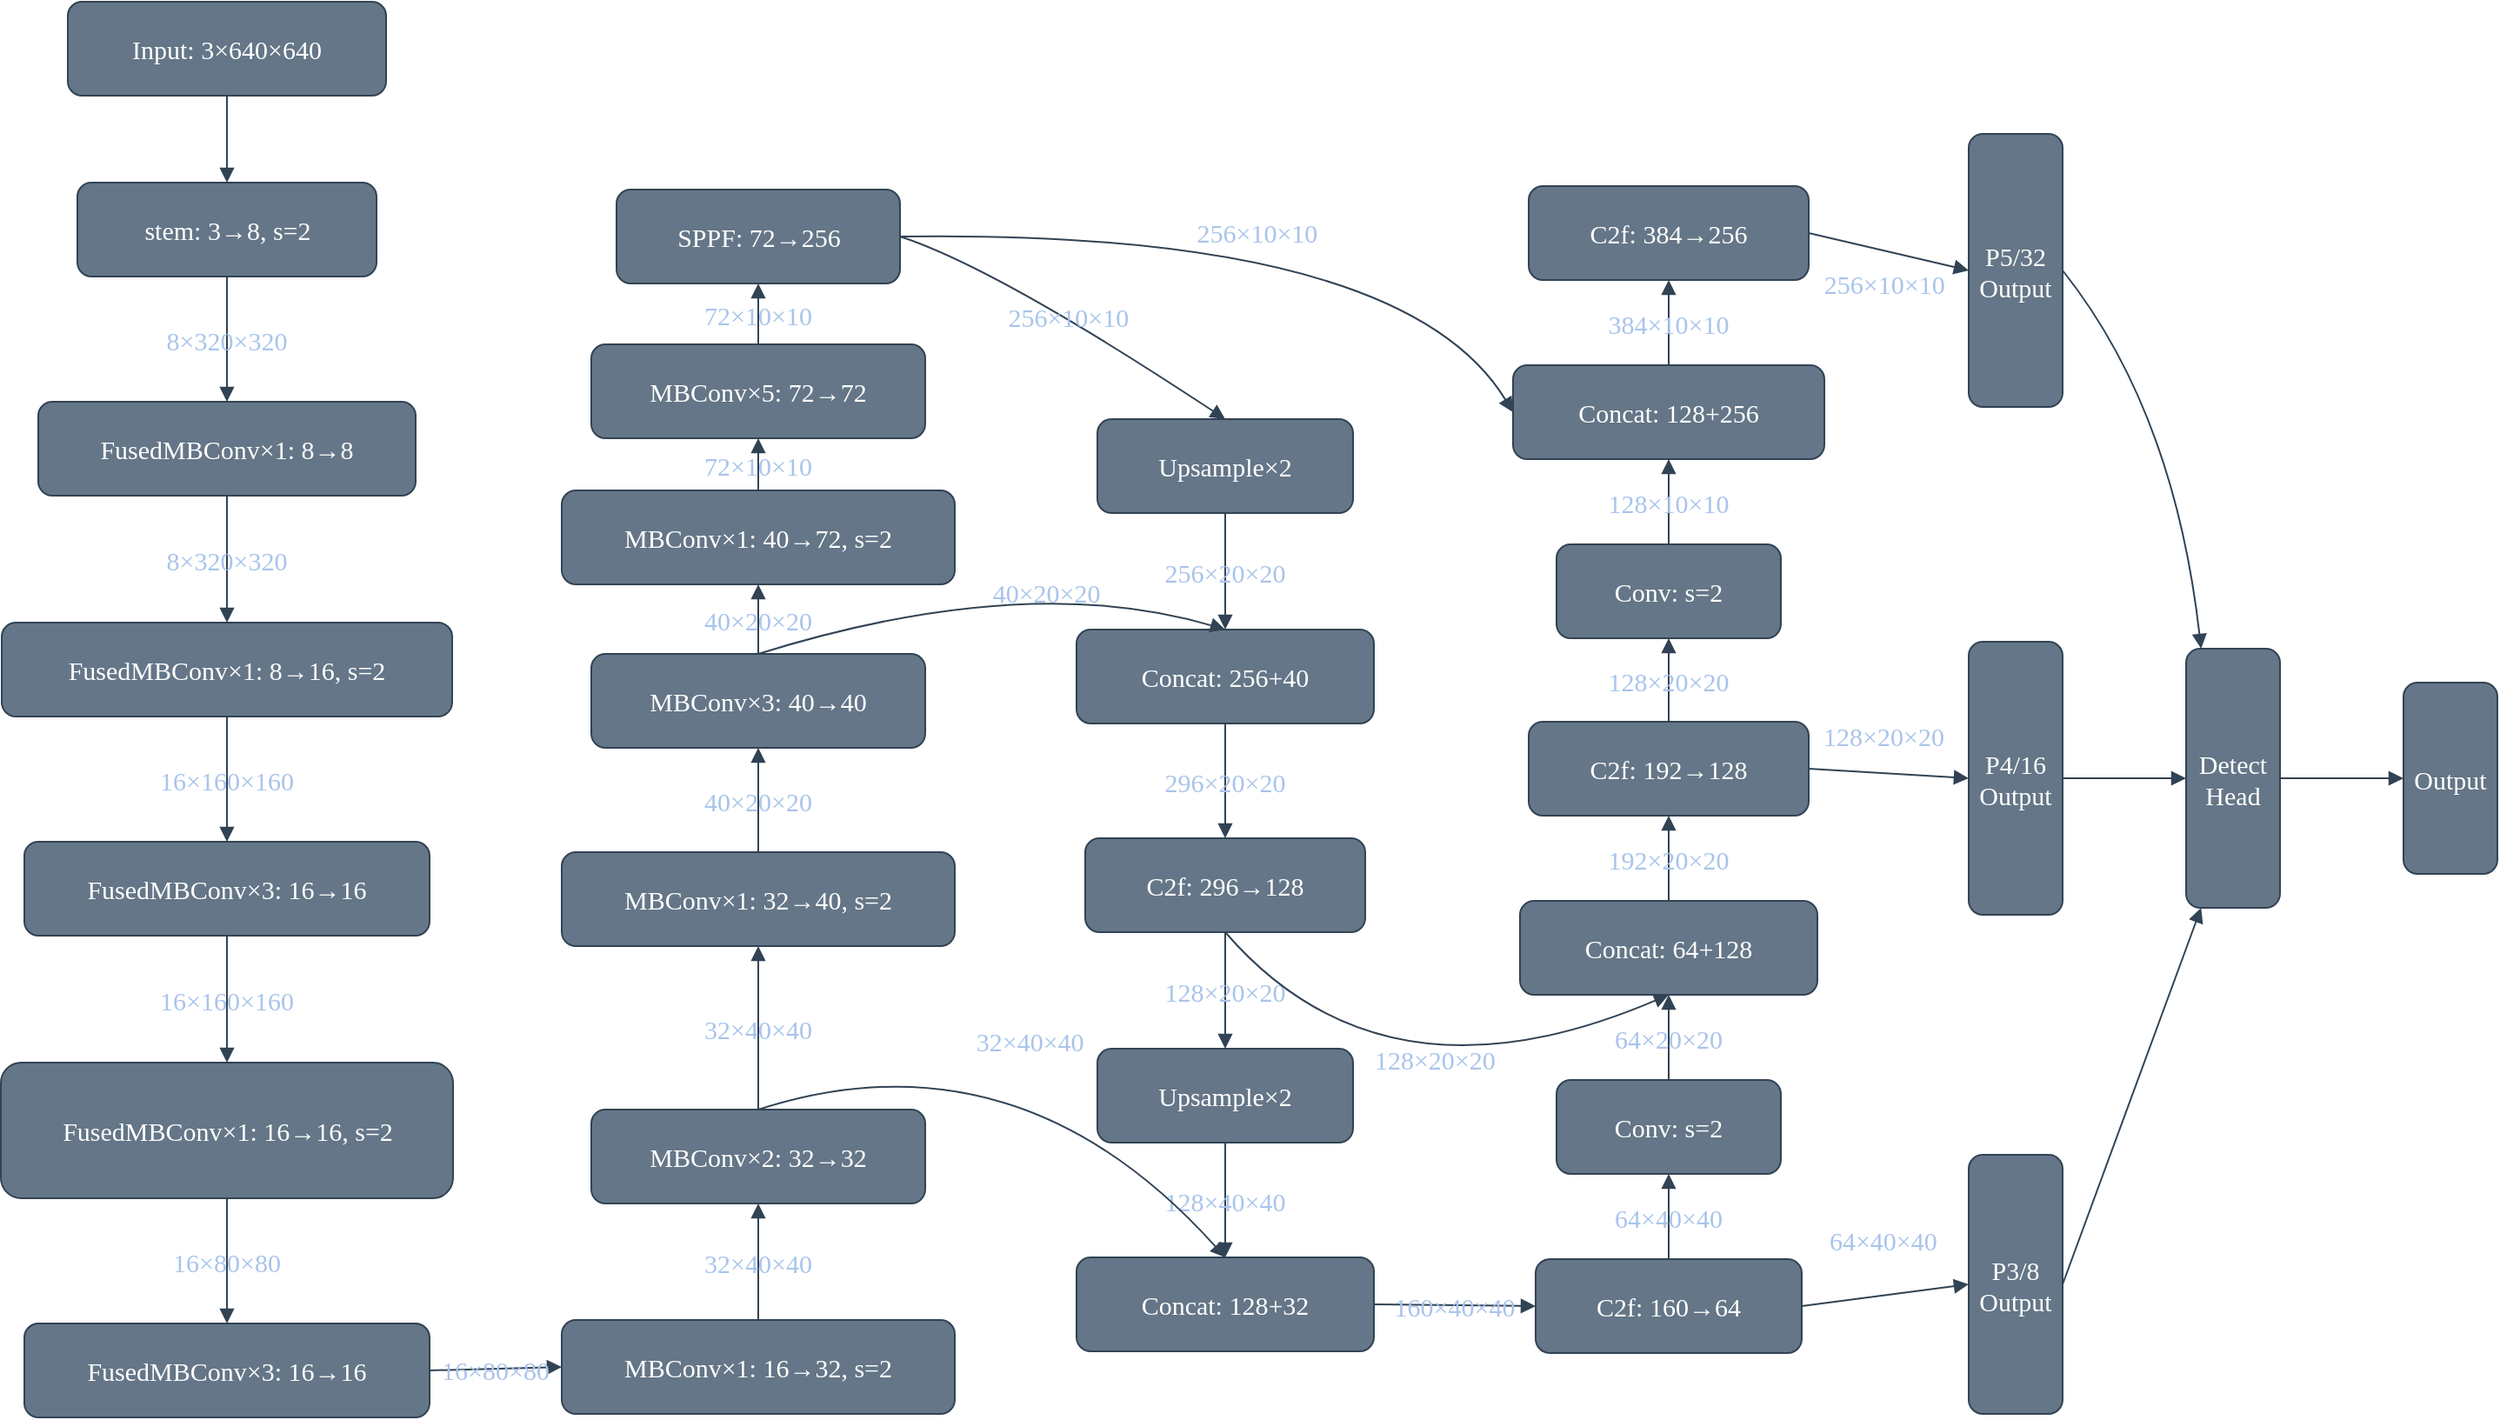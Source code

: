 <mxfile version="26.2.14">
  <diagram name="Page-1" id="52a04d89-c75d-2922-d76d-85b35f80e030">
    <mxGraphModel dx="1477" dy="-2760" grid="0" gridSize="10" guides="0" tooltips="1" connect="1" arrows="1" fold="1" page="0" pageScale="1" pageWidth="1400" pageHeight="850" background="#FFFFFF" math="0" shadow="0">
      <root>
        <mxCell id="0" />
        <mxCell id="1" parent="0" />
        <mxCell id="qtJaE3wO6wKpNDhMcO0K-77" value="" style="group" vertex="1" connectable="0" parent="1">
          <mxGeometry x="286.5" y="3994" width="1435.5" height="814" as="geometry" />
        </mxCell>
        <mxCell id="_GfdGtISQYKUp6_XVA1W-74" value="Input: 3×640×640" style="whiteSpace=wrap;strokeWidth=1;labelBackgroundColor=none;fillColor=#647687;strokeColor=#314354;rounded=1;shadow=0;fontSize=15;fontColor=#ffffff;fontFamily=Verdana;fixDash=0;snapToPoint=0;backgroundOutline=0;" parent="qtJaE3wO6wKpNDhMcO0K-77" vertex="1">
          <mxGeometry x="38.5" width="183" height="54" as="geometry" />
        </mxCell>
        <mxCell id="_GfdGtISQYKUp6_XVA1W-75" value="stem: 3→8, s=2" style="whiteSpace=wrap;strokeWidth=1;labelBackgroundColor=none;fillColor=#647687;strokeColor=#314354;rounded=1;shadow=0;fontSize=15;fontColor=#ffffff;fontFamily=Verdana;fixDash=0;snapToPoint=0;backgroundOutline=0;" parent="qtJaE3wO6wKpNDhMcO0K-77" vertex="1">
          <mxGeometry x="44" y="104" width="172" height="54" as="geometry" />
        </mxCell>
        <mxCell id="_GfdGtISQYKUp6_XVA1W-76" value="FusedMBConv×1: 8→8" style="whiteSpace=wrap;strokeWidth=1;labelBackgroundColor=none;fillColor=#647687;strokeColor=#314354;rounded=1;shadow=0;fontSize=15;fontColor=#ffffff;fontFamily=Verdana;fixDash=0;snapToPoint=0;backgroundOutline=0;" parent="qtJaE3wO6wKpNDhMcO0K-77" vertex="1">
          <mxGeometry x="21.5" y="230" width="217" height="54" as="geometry" />
        </mxCell>
        <mxCell id="_GfdGtISQYKUp6_XVA1W-77" value="FusedMBConv×1: 8→16, s=2" style="whiteSpace=wrap;strokeWidth=1;labelBackgroundColor=none;fillColor=#647687;strokeColor=#314354;rounded=1;shadow=0;fontSize=15;fontColor=#ffffff;fontFamily=Verdana;fixDash=0;snapToPoint=0;backgroundOutline=0;" parent="qtJaE3wO6wKpNDhMcO0K-77" vertex="1">
          <mxGeometry x="0.5" y="357" width="259" height="54" as="geometry" />
        </mxCell>
        <mxCell id="_GfdGtISQYKUp6_XVA1W-78" value="FusedMBConv×3: 16→16" style="whiteSpace=wrap;strokeWidth=1;labelBackgroundColor=none;fillColor=#647687;strokeColor=#314354;rounded=1;shadow=0;fontSize=15;fontColor=#ffffff;fontFamily=Verdana;fixDash=0;snapToPoint=0;backgroundOutline=0;" parent="qtJaE3wO6wKpNDhMcO0K-77" vertex="1">
          <mxGeometry x="13.5" y="483" width="233" height="54" as="geometry" />
        </mxCell>
        <mxCell id="_GfdGtISQYKUp6_XVA1W-79" value="FusedMBConv×1: 16→16, s=2" style="whiteSpace=wrap;strokeWidth=1;labelBackgroundColor=none;fillColor=#647687;strokeColor=#314354;rounded=1;shadow=0;fontSize=15;fontColor=#ffffff;fontFamily=Verdana;fixDash=0;snapToPoint=0;backgroundOutline=0;" parent="qtJaE3wO6wKpNDhMcO0K-77" vertex="1">
          <mxGeometry y="610" width="260" height="78" as="geometry" />
        </mxCell>
        <mxCell id="_GfdGtISQYKUp6_XVA1W-80" value="FusedMBConv×3: 16→16" style="whiteSpace=wrap;strokeWidth=1;labelBackgroundColor=none;fillColor=#647687;strokeColor=#314354;rounded=1;shadow=0;fontSize=15;fontColor=#ffffff;fontFamily=Verdana;fixDash=0;snapToPoint=0;backgroundOutline=0;" parent="qtJaE3wO6wKpNDhMcO0K-77" vertex="1">
          <mxGeometry x="13.5" y="760" width="233" height="54" as="geometry" />
        </mxCell>
        <mxCell id="_GfdGtISQYKUp6_XVA1W-81" value="MBConv×1: 16→32, s=2" style="whiteSpace=wrap;strokeWidth=1;labelBackgroundColor=none;fillColor=#647687;strokeColor=#314354;rounded=1;shadow=0;fontSize=15;fontColor=#ffffff;fontFamily=Verdana;fixDash=0;snapToPoint=0;backgroundOutline=0;" parent="qtJaE3wO6wKpNDhMcO0K-77" vertex="1">
          <mxGeometry x="322.5" y="758" width="226" height="54" as="geometry" />
        </mxCell>
        <mxCell id="_GfdGtISQYKUp6_XVA1W-82" value="MBConv×2: 32→32" style="whiteSpace=wrap;strokeWidth=1;labelBackgroundColor=none;fillColor=#647687;strokeColor=#314354;rounded=1;shadow=0;fontSize=15;fontColor=#ffffff;fontFamily=Verdana;fixDash=0;snapToPoint=0;backgroundOutline=0;" parent="qtJaE3wO6wKpNDhMcO0K-77" vertex="1">
          <mxGeometry x="339.5" y="637" width="192" height="54" as="geometry" />
        </mxCell>
        <mxCell id="_GfdGtISQYKUp6_XVA1W-83" value="MBConv×1: 32→40, s=2" style="whiteSpace=wrap;strokeWidth=1;labelBackgroundColor=none;fillColor=#647687;strokeColor=#314354;rounded=1;shadow=0;fontSize=15;fontColor=#ffffff;fontFamily=Verdana;fixDash=0;snapToPoint=0;backgroundOutline=0;" parent="qtJaE3wO6wKpNDhMcO0K-77" vertex="1">
          <mxGeometry x="322.5" y="489" width="226" height="54" as="geometry" />
        </mxCell>
        <mxCell id="_GfdGtISQYKUp6_XVA1W-84" value="MBConv×3: 40→40" style="whiteSpace=wrap;strokeWidth=1;labelBackgroundColor=none;fillColor=#647687;strokeColor=#314354;rounded=1;shadow=0;fontSize=15;fontColor=#ffffff;fontFamily=Verdana;fixDash=0;snapToPoint=0;backgroundOutline=0;" parent="qtJaE3wO6wKpNDhMcO0K-77" vertex="1">
          <mxGeometry x="339.5" y="375" width="192" height="54" as="geometry" />
        </mxCell>
        <mxCell id="_GfdGtISQYKUp6_XVA1W-85" value="MBConv×1: 40→72, s=2" style="whiteSpace=wrap;strokeWidth=1;labelBackgroundColor=none;fillColor=#647687;strokeColor=#314354;rounded=1;shadow=0;fontSize=15;fontColor=#ffffff;fontFamily=Verdana;fixDash=0;snapToPoint=0;backgroundOutline=0;" parent="qtJaE3wO6wKpNDhMcO0K-77" vertex="1">
          <mxGeometry x="322.5" y="281" width="226" height="54" as="geometry" />
        </mxCell>
        <mxCell id="_GfdGtISQYKUp6_XVA1W-86" value="MBConv×5: 72→72" style="whiteSpace=wrap;strokeWidth=1;labelBackgroundColor=none;fillColor=#647687;strokeColor=#314354;rounded=1;shadow=0;fontSize=15;fontColor=#ffffff;fontFamily=Verdana;fixDash=0;snapToPoint=0;backgroundOutline=0;" parent="qtJaE3wO6wKpNDhMcO0K-77" vertex="1">
          <mxGeometry x="339.5" y="197" width="192" height="54" as="geometry" />
        </mxCell>
        <mxCell id="_GfdGtISQYKUp6_XVA1W-87" value="SPPF: 72→256" style="whiteSpace=wrap;strokeWidth=1;labelBackgroundColor=none;fillColor=#647687;strokeColor=#314354;rounded=1;shadow=0;fontSize=15;fontColor=#ffffff;fontFamily=Verdana;fixDash=0;snapToPoint=0;backgroundOutline=0;" parent="qtJaE3wO6wKpNDhMcO0K-77" vertex="1">
          <mxGeometry x="354" y="108" width="163" height="54" as="geometry" />
        </mxCell>
        <mxCell id="_GfdGtISQYKUp6_XVA1W-88" value="Upsample×2" style="whiteSpace=wrap;strokeWidth=1;labelBackgroundColor=none;fillColor=#647687;strokeColor=#314354;rounded=1;shadow=0;fontSize=15;fontColor=#ffffff;fontFamily=Verdana;fixDash=0;snapToPoint=0;backgroundOutline=0;" parent="qtJaE3wO6wKpNDhMcO0K-77" vertex="1">
          <mxGeometry x="630.5" y="240" width="147" height="54" as="geometry" />
        </mxCell>
        <mxCell id="_GfdGtISQYKUp6_XVA1W-89" value="Concat: 256+40" style="whiteSpace=wrap;strokeWidth=1;labelBackgroundColor=none;fillColor=#647687;strokeColor=#314354;rounded=1;shadow=0;fontSize=15;fontColor=#ffffff;fontFamily=Verdana;fixDash=0;snapToPoint=0;backgroundOutline=0;" parent="qtJaE3wO6wKpNDhMcO0K-77" vertex="1">
          <mxGeometry x="618.5" y="361" width="171" height="54" as="geometry" />
        </mxCell>
        <mxCell id="_GfdGtISQYKUp6_XVA1W-90" value="C2f: 296→128" style="whiteSpace=wrap;strokeWidth=1;labelBackgroundColor=none;fillColor=#647687;strokeColor=#314354;rounded=1;shadow=0;fontSize=15;fontColor=#ffffff;fontFamily=Verdana;fixDash=0;snapToPoint=0;backgroundOutline=0;" parent="qtJaE3wO6wKpNDhMcO0K-77" vertex="1">
          <mxGeometry x="623.5" y="481" width="161" height="54" as="geometry" />
        </mxCell>
        <mxCell id="_GfdGtISQYKUp6_XVA1W-91" value="Upsample×2" style="whiteSpace=wrap;strokeWidth=1;labelBackgroundColor=none;fillColor=#647687;strokeColor=#314354;rounded=1;shadow=0;fontSize=15;fontColor=#ffffff;fontFamily=Verdana;fixDash=0;snapToPoint=0;backgroundOutline=0;" parent="qtJaE3wO6wKpNDhMcO0K-77" vertex="1">
          <mxGeometry x="630.5" y="602" width="147" height="54" as="geometry" />
        </mxCell>
        <mxCell id="_GfdGtISQYKUp6_XVA1W-92" value="Concat: 128+32" style="whiteSpace=wrap;strokeWidth=1;labelBackgroundColor=none;fillColor=#647687;strokeColor=#314354;rounded=1;shadow=0;fontSize=15;fontColor=#ffffff;fontFamily=Verdana;fixDash=0;snapToPoint=0;backgroundOutline=0;" parent="qtJaE3wO6wKpNDhMcO0K-77" vertex="1">
          <mxGeometry x="618.5" y="722" width="171" height="54" as="geometry" />
        </mxCell>
        <mxCell id="_GfdGtISQYKUp6_XVA1W-93" value="C2f: 160→64" style="whiteSpace=wrap;strokeWidth=1;labelBackgroundColor=none;fillColor=#647687;strokeColor=#314354;rounded=1;shadow=0;fontSize=15;fontColor=#ffffff;fontFamily=Verdana;fixDash=0;snapToPoint=0;backgroundOutline=0;" parent="qtJaE3wO6wKpNDhMcO0K-77" vertex="1">
          <mxGeometry x="882.5" y="723" width="153" height="54" as="geometry" />
        </mxCell>
        <mxCell id="_GfdGtISQYKUp6_XVA1W-94" value="P3/8 Output" style="whiteSpace=wrap;strokeWidth=1;labelBackgroundColor=none;fillColor=#647687;strokeColor=#314354;rounded=1;direction=north;shadow=0;fontSize=15;fontColor=#ffffff;fontFamily=Verdana;fixDash=0;snapToPoint=0;backgroundOutline=0;" parent="qtJaE3wO6wKpNDhMcO0K-77" vertex="1">
          <mxGeometry x="1131.5" y="663" width="54" height="149" as="geometry" />
        </mxCell>
        <mxCell id="_GfdGtISQYKUp6_XVA1W-95" value="Conv: s=2" style="whiteSpace=wrap;strokeWidth=1;labelBackgroundColor=none;fillColor=#647687;strokeColor=#314354;rounded=1;shadow=0;fontSize=15;fontColor=#ffffff;fontFamily=Verdana;fixDash=0;snapToPoint=0;backgroundOutline=0;" parent="qtJaE3wO6wKpNDhMcO0K-77" vertex="1">
          <mxGeometry x="894.5" y="620" width="129" height="54" as="geometry" />
        </mxCell>
        <mxCell id="_GfdGtISQYKUp6_XVA1W-96" value="Concat: 64+128" style="whiteSpace=wrap;strokeWidth=1;labelBackgroundColor=none;fillColor=#647687;strokeColor=#314354;rounded=1;shadow=0;fontSize=15;fontColor=#ffffff;fontFamily=Verdana;fixDash=0;snapToPoint=0;backgroundOutline=0;" parent="qtJaE3wO6wKpNDhMcO0K-77" vertex="1">
          <mxGeometry x="873.5" y="517" width="171" height="54" as="geometry" />
        </mxCell>
        <mxCell id="_GfdGtISQYKUp6_XVA1W-97" value="C2f: 192→128" style="whiteSpace=wrap;strokeWidth=1;labelBackgroundColor=none;fillColor=#647687;strokeColor=#314354;rounded=1;shadow=0;fontSize=15;fontColor=#ffffff;fontFamily=Verdana;fixDash=0;snapToPoint=0;backgroundOutline=0;" parent="qtJaE3wO6wKpNDhMcO0K-77" vertex="1">
          <mxGeometry x="878.5" y="414" width="161" height="54" as="geometry" />
        </mxCell>
        <mxCell id="_GfdGtISQYKUp6_XVA1W-98" value="P4/16 Output" style="whiteSpace=wrap;strokeWidth=1;labelBackgroundColor=none;fillColor=#647687;strokeColor=#314354;rounded=1;direction=north;shadow=0;fontSize=15;fontColor=#ffffff;fontFamily=Verdana;fixDash=0;snapToPoint=0;backgroundOutline=0;" parent="qtJaE3wO6wKpNDhMcO0K-77" vertex="1">
          <mxGeometry x="1131.5" y="368" width="54" height="157" as="geometry" />
        </mxCell>
        <mxCell id="_GfdGtISQYKUp6_XVA1W-99" value="Conv: s=2" style="whiteSpace=wrap;strokeWidth=1;labelBackgroundColor=none;fillColor=#647687;strokeColor=#314354;rounded=1;shadow=0;fontSize=15;fontColor=#ffffff;fontFamily=Verdana;fixDash=0;snapToPoint=0;backgroundOutline=0;" parent="qtJaE3wO6wKpNDhMcO0K-77" vertex="1">
          <mxGeometry x="894.5" y="312" width="129" height="54" as="geometry" />
        </mxCell>
        <mxCell id="_GfdGtISQYKUp6_XVA1W-100" value="Concat: 128+256" style="whiteSpace=wrap;strokeWidth=1;labelBackgroundColor=none;fillColor=#647687;strokeColor=#314354;rounded=1;shadow=0;fontSize=15;fontColor=#ffffff;fontFamily=Verdana;fixDash=0;snapToPoint=0;backgroundOutline=0;" parent="qtJaE3wO6wKpNDhMcO0K-77" vertex="1">
          <mxGeometry x="869.5" y="209" width="179" height="54" as="geometry" />
        </mxCell>
        <mxCell id="_GfdGtISQYKUp6_XVA1W-101" value="C2f: 384→256" style="whiteSpace=wrap;strokeWidth=1;labelBackgroundColor=none;fillColor=#647687;strokeColor=#314354;rounded=1;shadow=0;fontSize=15;fontColor=#ffffff;fontFamily=Verdana;fixDash=0;snapToPoint=0;backgroundOutline=0;" parent="qtJaE3wO6wKpNDhMcO0K-77" vertex="1">
          <mxGeometry x="878.5" y="106" width="161" height="54" as="geometry" />
        </mxCell>
        <mxCell id="_GfdGtISQYKUp6_XVA1W-102" value="P5/32 Output" style="whiteSpace=wrap;strokeWidth=1;labelBackgroundColor=none;fillColor=#647687;strokeColor=#314354;rounded=1;direction=south;shadow=0;fontSize=15;fontColor=#ffffff;fontFamily=Verdana;fixDash=0;snapToPoint=0;backgroundOutline=0;" parent="qtJaE3wO6wKpNDhMcO0K-77" vertex="1">
          <mxGeometry x="1131.5" y="76" width="54" height="157" as="geometry" />
        </mxCell>
        <mxCell id="_GfdGtISQYKUp6_XVA1W-103" value="Detect Head" style="whiteSpace=wrap;strokeWidth=1;labelBackgroundColor=none;fillColor=#647687;strokeColor=#314354;rounded=1;direction=north;shadow=0;fontSize=15;fontColor=#ffffff;fontFamily=Verdana;fixDash=0;snapToPoint=0;backgroundOutline=0;" parent="qtJaE3wO6wKpNDhMcO0K-77" vertex="1">
          <mxGeometry x="1256.5" y="372" width="54" height="149" as="geometry" />
        </mxCell>
        <mxCell id="_GfdGtISQYKUp6_XVA1W-104" value="Output" style="whiteSpace=wrap;strokeWidth=1;labelBackgroundColor=none;fillColor=#647687;strokeColor=#314354;rounded=1;direction=north;shadow=0;fontSize=15;fontColor=#ffffff;fontFamily=Verdana;fixDash=0;snapToPoint=0;backgroundOutline=0;" parent="qtJaE3wO6wKpNDhMcO0K-77" vertex="1">
          <mxGeometry x="1381.5" y="391.5" width="54" height="110" as="geometry" />
        </mxCell>
        <mxCell id="_GfdGtISQYKUp6_XVA1W-105" value="" style="curved=1;startArrow=none;endArrow=block;exitX=0.5;exitY=1;entryX=0.5;entryY=0;rounded=0;labelBackgroundColor=none;strokeColor=#314354;fontColor=light-dark(#A9C4EB,#121212);fillColor=#647687;strokeWidth=1;shadow=0;fontSize=15;fontFamily=Verdana;fixDash=0;snapToPoint=0;backgroundOutline=0;" parent="qtJaE3wO6wKpNDhMcO0K-77" source="_GfdGtISQYKUp6_XVA1W-74" target="_GfdGtISQYKUp6_XVA1W-75" edge="1">
          <mxGeometry relative="1" as="geometry">
            <Array as="points" />
          </mxGeometry>
        </mxCell>
        <mxCell id="_GfdGtISQYKUp6_XVA1W-106" value="8×320×320" style="curved=1;startArrow=none;endArrow=block;exitX=0.5;exitY=1;entryX=0.5;entryY=0.01;rounded=1;labelBackgroundColor=none;strokeColor=#314354;fontColor=light-dark(#A9C4EB,#121212);fillColor=#647687;strokeWidth=1;shadow=0;fontSize=15;fontFamily=Verdana;fixDash=0;snapToPoint=0;backgroundOutline=0;" parent="qtJaE3wO6wKpNDhMcO0K-77" source="_GfdGtISQYKUp6_XVA1W-75" target="_GfdGtISQYKUp6_XVA1W-76" edge="1">
          <mxGeometry relative="1" as="geometry">
            <Array as="points" />
          </mxGeometry>
        </mxCell>
        <mxCell id="_GfdGtISQYKUp6_XVA1W-107" value="8×320×320" style="curved=1;startArrow=none;endArrow=block;exitX=0.5;exitY=1.01;entryX=0.5;entryY=0;rounded=1;labelBackgroundColor=none;strokeColor=#314354;fontColor=light-dark(#A9C4EB,#121212);fillColor=#647687;strokeWidth=1;shadow=0;fontSize=15;fontFamily=Verdana;fixDash=0;snapToPoint=0;backgroundOutline=0;" parent="qtJaE3wO6wKpNDhMcO0K-77" source="_GfdGtISQYKUp6_XVA1W-76" target="_GfdGtISQYKUp6_XVA1W-77" edge="1">
          <mxGeometry relative="1" as="geometry">
            <Array as="points" />
          </mxGeometry>
        </mxCell>
        <mxCell id="_GfdGtISQYKUp6_XVA1W-108" value="16×160×160" style="curved=1;startArrow=none;endArrow=block;exitX=0.5;exitY=1;entryX=0.5;entryY=0;rounded=1;labelBackgroundColor=none;strokeColor=#314354;fontColor=light-dark(#A9C4EB,#121212);fillColor=#647687;strokeWidth=1;shadow=0;fontSize=15;fontFamily=Verdana;fixDash=0;snapToPoint=0;backgroundOutline=0;" parent="qtJaE3wO6wKpNDhMcO0K-77" source="_GfdGtISQYKUp6_XVA1W-77" target="_GfdGtISQYKUp6_XVA1W-78" edge="1">
          <mxGeometry relative="1" as="geometry">
            <Array as="points" />
          </mxGeometry>
        </mxCell>
        <mxCell id="_GfdGtISQYKUp6_XVA1W-109" value="16×160×160" style="curved=1;startArrow=none;endArrow=block;exitX=0.5;exitY=1;entryX=0.5;entryY=-0.01;rounded=1;labelBackgroundColor=none;strokeColor=#314354;fontColor=light-dark(#A9C4EB,#121212);fillColor=#647687;strokeWidth=1;shadow=0;fontSize=15;fontFamily=Verdana;fixDash=0;snapToPoint=0;backgroundOutline=0;" parent="qtJaE3wO6wKpNDhMcO0K-77" source="_GfdGtISQYKUp6_XVA1W-78" target="_GfdGtISQYKUp6_XVA1W-79" edge="1">
          <mxGeometry relative="1" as="geometry">
            <Array as="points" />
          </mxGeometry>
        </mxCell>
        <mxCell id="_GfdGtISQYKUp6_XVA1W-110" value="16×80×80" style="curved=1;startArrow=none;endArrow=block;exitX=0.5;exitY=0.99;entryX=0.5;entryY=0;rounded=1;labelBackgroundColor=none;strokeColor=#314354;fontColor=light-dark(#A9C4EB,#121212);fillColor=#647687;strokeWidth=1;shadow=0;fontSize=15;fontFamily=Verdana;fixDash=0;snapToPoint=0;backgroundOutline=0;" parent="qtJaE3wO6wKpNDhMcO0K-77" source="_GfdGtISQYKUp6_XVA1W-79" target="_GfdGtISQYKUp6_XVA1W-80" edge="1">
          <mxGeometry relative="1" as="geometry">
            <Array as="points" />
          </mxGeometry>
        </mxCell>
        <mxCell id="_GfdGtISQYKUp6_XVA1W-111" value="16×80×80" style="curved=1;startArrow=none;endArrow=block;exitX=1;exitY=0.5;entryX=0;entryY=0.5;rounded=1;labelBackgroundColor=none;strokeColor=#314354;fontColor=light-dark(#A9C4EB,#121212);exitDx=0;exitDy=0;entryDx=0;entryDy=0;fillColor=#647687;strokeWidth=1;shadow=0;fontSize=15;fontFamily=Verdana;fixDash=0;snapToPoint=0;backgroundOutline=0;" parent="qtJaE3wO6wKpNDhMcO0K-77" source="_GfdGtISQYKUp6_XVA1W-80" target="_GfdGtISQYKUp6_XVA1W-81" edge="1">
          <mxGeometry relative="1" as="geometry">
            <Array as="points" />
          </mxGeometry>
        </mxCell>
        <mxCell id="_GfdGtISQYKUp6_XVA1W-112" value="32×40×40" style="curved=1;startArrow=none;endArrow=block;exitX=0.5;exitY=0;rounded=1;labelBackgroundColor=none;strokeColor=#314354;fontColor=light-dark(#A9C4EB,#121212);exitDx=0;exitDy=0;entryX=0.5;entryY=1;entryDx=0;entryDy=0;fillColor=#647687;strokeWidth=1;shadow=0;fontSize=15;fontFamily=Verdana;fixDash=0;snapToPoint=0;backgroundOutline=0;" parent="qtJaE3wO6wKpNDhMcO0K-77" source="_GfdGtISQYKUp6_XVA1W-81" target="_GfdGtISQYKUp6_XVA1W-82" edge="1">
          <mxGeometry relative="1" as="geometry">
            <Array as="points" />
            <mxPoint x="430.5" y="677" as="targetPoint" />
          </mxGeometry>
        </mxCell>
        <mxCell id="_GfdGtISQYKUp6_XVA1W-113" value="32×40×40" style="curved=1;startArrow=none;endArrow=block;exitX=0.5;exitY=0;entryX=0.5;entryY=1;rounded=1;labelBackgroundColor=none;strokeColor=#314354;fontColor=light-dark(#A9C4EB,#121212);exitDx=0;exitDy=0;entryDx=0;entryDy=0;fillColor=#647687;strokeWidth=1;shadow=0;fontSize=15;fontFamily=Verdana;fixDash=0;snapToPoint=0;backgroundOutline=0;" parent="qtJaE3wO6wKpNDhMcO0K-77" source="_GfdGtISQYKUp6_XVA1W-82" target="_GfdGtISQYKUp6_XVA1W-83" edge="1">
          <mxGeometry relative="1" as="geometry">
            <Array as="points" />
          </mxGeometry>
        </mxCell>
        <mxCell id="_GfdGtISQYKUp6_XVA1W-114" value="40×20×20" style="curved=1;startArrow=none;endArrow=block;exitX=0.5;exitY=0;entryX=0.5;entryY=1;rounded=1;labelBackgroundColor=none;strokeColor=#314354;fontColor=light-dark(#A9C4EB,#121212);exitDx=0;exitDy=0;entryDx=0;entryDy=0;fillColor=#647687;strokeWidth=1;shadow=0;fontSize=15;fontFamily=Verdana;fixDash=0;snapToPoint=0;backgroundOutline=0;" parent="qtJaE3wO6wKpNDhMcO0K-77" source="_GfdGtISQYKUp6_XVA1W-83" target="_GfdGtISQYKUp6_XVA1W-84" edge="1">
          <mxGeometry relative="1" as="geometry">
            <Array as="points" />
          </mxGeometry>
        </mxCell>
        <mxCell id="_GfdGtISQYKUp6_XVA1W-115" value="40×20×20" style="curved=1;startArrow=none;endArrow=block;exitX=0.5;exitY=0;entryX=0.5;entryY=1;rounded=1;labelBackgroundColor=none;strokeColor=#314354;fontColor=light-dark(#A9C4EB,#121212);exitDx=0;exitDy=0;entryDx=0;entryDy=0;fillColor=#647687;strokeWidth=1;shadow=0;fontSize=15;fontFamily=Verdana;fixDash=0;snapToPoint=0;backgroundOutline=0;" parent="qtJaE3wO6wKpNDhMcO0K-77" source="_GfdGtISQYKUp6_XVA1W-84" target="_GfdGtISQYKUp6_XVA1W-85" edge="1">
          <mxGeometry relative="1" as="geometry">
            <Array as="points" />
          </mxGeometry>
        </mxCell>
        <mxCell id="_GfdGtISQYKUp6_XVA1W-116" value="72×10×10" style="curved=1;startArrow=none;endArrow=block;exitX=0.5;exitY=0;entryX=0.5;entryY=1;rounded=1;labelBackgroundColor=none;strokeColor=#314354;fontColor=light-dark(#A9C4EB,#121212);exitDx=0;exitDy=0;entryDx=0;entryDy=0;fillColor=#647687;strokeWidth=1;shadow=0;fontSize=15;fontFamily=Verdana;fixDash=0;snapToPoint=0;backgroundOutline=0;" parent="qtJaE3wO6wKpNDhMcO0K-77" source="_GfdGtISQYKUp6_XVA1W-85" target="_GfdGtISQYKUp6_XVA1W-86" edge="1">
          <mxGeometry relative="1" as="geometry">
            <Array as="points" />
          </mxGeometry>
        </mxCell>
        <mxCell id="_GfdGtISQYKUp6_XVA1W-117" value="72×10×10" style="curved=1;startArrow=none;endArrow=block;exitX=0.5;exitY=0;entryX=0.5;entryY=1;rounded=1;labelBackgroundColor=none;strokeColor=#314354;fontColor=light-dark(#A9C4EB,#121212);exitDx=0;exitDy=0;entryDx=0;entryDy=0;fillColor=#647687;strokeWidth=1;shadow=0;fontSize=15;fontFamily=Verdana;fixDash=0;snapToPoint=0;backgroundOutline=0;" parent="qtJaE3wO6wKpNDhMcO0K-77" source="_GfdGtISQYKUp6_XVA1W-86" target="_GfdGtISQYKUp6_XVA1W-87" edge="1">
          <mxGeometry relative="1" as="geometry">
            <Array as="points" />
          </mxGeometry>
        </mxCell>
        <mxCell id="_GfdGtISQYKUp6_XVA1W-118" value="256×10×10" style="curved=1;startArrow=none;endArrow=block;exitX=1;exitY=0.5;entryX=0.5;entryY=0;rounded=1;labelBackgroundColor=none;strokeColor=#314354;fontColor=light-dark(#A9C4EB,#121212);exitDx=0;exitDy=0;entryDx=0;entryDy=0;fillColor=#647687;strokeWidth=1;shadow=0;fontSize=15;fontFamily=Verdana;fixDash=0;snapToPoint=0;backgroundOutline=0;" parent="qtJaE3wO6wKpNDhMcO0K-77" source="_GfdGtISQYKUp6_XVA1W-87" target="_GfdGtISQYKUp6_XVA1W-88" edge="1">
          <mxGeometry relative="1" as="geometry">
            <Array as="points">
              <mxPoint x="572.5" y="153" />
            </Array>
          </mxGeometry>
        </mxCell>
        <mxCell id="_GfdGtISQYKUp6_XVA1W-119" value="256×20×20" style="curved=1;startArrow=none;endArrow=block;exitX=0.5;exitY=1;entryX=0.5;entryY=0;rounded=1;labelBackgroundColor=none;strokeColor=#314354;fontColor=light-dark(#A9C4EB,#121212);entryDx=0;entryDy=0;fillColor=#647687;strokeWidth=1;shadow=0;fontSize=15;fontFamily=Verdana;fixDash=0;snapToPoint=0;backgroundOutline=0;" parent="qtJaE3wO6wKpNDhMcO0K-77" source="_GfdGtISQYKUp6_XVA1W-88" target="_GfdGtISQYKUp6_XVA1W-89" edge="1">
          <mxGeometry relative="1" as="geometry">
            <Array as="points" />
          </mxGeometry>
        </mxCell>
        <mxCell id="_GfdGtISQYKUp6_XVA1W-120" value="40×20×20" style="curved=1;startArrow=none;endArrow=block;exitX=0.5;exitY=0;entryX=0.5;entryY=0;rounded=1;labelBackgroundColor=none;strokeColor=#314354;fontColor=light-dark(#A9C4EB,#121212);entryDx=0;entryDy=0;exitDx=0;exitDy=0;fillColor=#647687;strokeWidth=1;shadow=0;fontSize=15;fontFamily=Verdana;fixDash=0;snapToPoint=0;backgroundOutline=0;" parent="qtJaE3wO6wKpNDhMcO0K-77" source="_GfdGtISQYKUp6_XVA1W-84" target="_GfdGtISQYKUp6_XVA1W-89" edge="1">
          <mxGeometry x="0.255" y="-8" relative="1" as="geometry">
            <Array as="points">
              <mxPoint x="589.5" y="327" />
            </Array>
            <mxPoint as="offset" />
          </mxGeometry>
        </mxCell>
        <mxCell id="_GfdGtISQYKUp6_XVA1W-121" value="296×20×20" style="curved=1;startArrow=none;endArrow=block;exitX=0.5;exitY=0.99;entryX=0.5;entryY=0;rounded=1;labelBackgroundColor=none;strokeColor=#314354;fontColor=light-dark(#A9C4EB,#121212);fillColor=#647687;strokeWidth=1;shadow=0;fontSize=15;fontFamily=Verdana;fixDash=0;snapToPoint=0;backgroundOutline=0;" parent="qtJaE3wO6wKpNDhMcO0K-77" source="_GfdGtISQYKUp6_XVA1W-89" target="_GfdGtISQYKUp6_XVA1W-90" edge="1">
          <mxGeometry relative="1" as="geometry">
            <Array as="points" />
          </mxGeometry>
        </mxCell>
        <mxCell id="_GfdGtISQYKUp6_XVA1W-122" value="128×20×20" style="curved=1;startArrow=none;endArrow=block;exitX=0.5;exitY=1;entryX=0.5;entryY=0.01;rounded=1;labelBackgroundColor=none;strokeColor=#314354;fontColor=light-dark(#A9C4EB,#121212);fillColor=#647687;strokeWidth=1;shadow=0;fontSize=15;fontFamily=Verdana;fixDash=0;snapToPoint=0;backgroundOutline=0;" parent="qtJaE3wO6wKpNDhMcO0K-77" source="_GfdGtISQYKUp6_XVA1W-90" target="_GfdGtISQYKUp6_XVA1W-91" edge="1">
          <mxGeometry relative="1" as="geometry">
            <Array as="points" />
          </mxGeometry>
        </mxCell>
        <mxCell id="_GfdGtISQYKUp6_XVA1W-123" value="128×40×40" style="curved=1;startArrow=none;endArrow=block;exitX=0.5;exitY=1.01;entryX=0.5;entryY=0;rounded=1;labelBackgroundColor=none;strokeColor=#314354;fontColor=light-dark(#A9C4EB,#121212);entryDx=0;entryDy=0;fillColor=#647687;strokeWidth=1;shadow=0;fontSize=15;fontFamily=Verdana;fixDash=0;snapToPoint=0;backgroundOutline=0;" parent="qtJaE3wO6wKpNDhMcO0K-77" source="_GfdGtISQYKUp6_XVA1W-91" target="_GfdGtISQYKUp6_XVA1W-92" edge="1">
          <mxGeometry relative="1" as="geometry">
            <Array as="points" />
          </mxGeometry>
        </mxCell>
        <mxCell id="_GfdGtISQYKUp6_XVA1W-124" value="32×40×40" style="curved=1;startArrow=none;endArrow=block;exitX=0.5;exitY=0;entryX=0.5;entryY=0;rounded=1;labelBackgroundColor=none;strokeColor=#314354;fontColor=light-dark(#A9C4EB,#121212);entryDx=0;entryDy=0;exitDx=0;exitDy=0;fillColor=#647687;strokeWidth=1;shadow=0;fontSize=15;fontFamily=Verdana;fixDash=0;snapToPoint=0;backgroundOutline=0;" parent="qtJaE3wO6wKpNDhMcO0K-77" source="_GfdGtISQYKUp6_XVA1W-82" target="_GfdGtISQYKUp6_XVA1W-92" edge="1">
          <mxGeometry relative="1" as="geometry">
            <Array as="points">
              <mxPoint x="584.5" y="589" />
            </Array>
          </mxGeometry>
        </mxCell>
        <mxCell id="_GfdGtISQYKUp6_XVA1W-125" value="160×40×40" style="curved=1;startArrow=none;endArrow=block;exitX=1;exitY=0.5;entryX=0;entryY=0.5;rounded=1;labelBackgroundColor=none;strokeColor=#314354;fontColor=light-dark(#A9C4EB,#121212);entryDx=0;entryDy=0;exitDx=0;exitDy=0;fillColor=#647687;strokeWidth=1;shadow=0;fontSize=15;fontFamily=Verdana;fixDash=0;snapToPoint=0;backgroundOutline=0;" parent="qtJaE3wO6wKpNDhMcO0K-77" source="_GfdGtISQYKUp6_XVA1W-92" target="_GfdGtISQYKUp6_XVA1W-93" edge="1">
          <mxGeometry relative="1" as="geometry">
            <Array as="points" />
          </mxGeometry>
        </mxCell>
        <mxCell id="_GfdGtISQYKUp6_XVA1W-126" value="64×40×40" style="curved=1;startArrow=none;endArrow=block;exitX=1;exitY=0.5;entryX=0.5;entryY=0;rounded=1;labelBackgroundColor=none;strokeColor=#314354;fontColor=light-dark(#A9C4EB,#121212);exitDx=0;exitDy=0;fillColor=#647687;strokeWidth=1;shadow=0;fontSize=15;fontFamily=Verdana;fixDash=0;snapToPoint=0;backgroundOutline=0;" parent="qtJaE3wO6wKpNDhMcO0K-77" source="_GfdGtISQYKUp6_XVA1W-93" target="_GfdGtISQYKUp6_XVA1W-94" edge="1">
          <mxGeometry x="0.087" y="32" relative="1" as="geometry">
            <Array as="points" />
            <mxPoint x="-1" as="offset" />
          </mxGeometry>
        </mxCell>
        <mxCell id="_GfdGtISQYKUp6_XVA1W-127" value="64×40×40" style="curved=1;startArrow=none;endArrow=block;exitX=0.5;exitY=0;entryX=0.5;entryY=1;rounded=1;labelBackgroundColor=none;strokeColor=#314354;fontColor=light-dark(#A9C4EB,#121212);exitDx=0;exitDy=0;entryDx=0;entryDy=0;fillColor=#647687;strokeWidth=1;shadow=0;fontSize=15;fontFamily=Verdana;fixDash=0;snapToPoint=0;backgroundOutline=0;" parent="qtJaE3wO6wKpNDhMcO0K-77" source="_GfdGtISQYKUp6_XVA1W-93" target="_GfdGtISQYKUp6_XVA1W-95" edge="1">
          <mxGeometry relative="1" as="geometry">
            <Array as="points" />
          </mxGeometry>
        </mxCell>
        <mxCell id="_GfdGtISQYKUp6_XVA1W-128" value="64×20×20" style="curved=1;startArrow=none;endArrow=block;exitX=0.5;exitY=0;entryX=0.5;entryY=1;rounded=1;labelBackgroundColor=none;strokeColor=#314354;fontColor=light-dark(#A9C4EB,#121212);exitDx=0;exitDy=0;entryDx=0;entryDy=0;fillColor=#647687;strokeWidth=1;shadow=0;fontSize=15;fontFamily=Verdana;fixDash=0;snapToPoint=0;backgroundOutline=0;" parent="qtJaE3wO6wKpNDhMcO0K-77" source="_GfdGtISQYKUp6_XVA1W-95" target="_GfdGtISQYKUp6_XVA1W-96" edge="1">
          <mxGeometry relative="1" as="geometry">
            <Array as="points" />
          </mxGeometry>
        </mxCell>
        <mxCell id="_GfdGtISQYKUp6_XVA1W-129" value="128×20×20" style="curved=1;startArrow=none;endArrow=block;exitX=0.5;exitY=1;entryX=0.5;entryY=1;rounded=1;labelBackgroundColor=none;strokeColor=#314354;fontColor=light-dark(#A9C4EB,#121212);entryDx=0;entryDy=0;exitDx=0;exitDy=0;fillColor=#647687;strokeWidth=1;shadow=0;fontSize=15;fontFamily=Verdana;fixDash=0;snapToPoint=0;backgroundOutline=0;" parent="qtJaE3wO6wKpNDhMcO0K-77" source="_GfdGtISQYKUp6_XVA1W-90" target="_GfdGtISQYKUp6_XVA1W-96" edge="1">
          <mxGeometry x="0.139" y="19" relative="1" as="geometry">
            <Array as="points">
              <mxPoint x="795.5" y="641" />
            </Array>
            <mxPoint x="-1" as="offset" />
          </mxGeometry>
        </mxCell>
        <mxCell id="_GfdGtISQYKUp6_XVA1W-130" value="192×20×20" style="curved=1;startArrow=none;endArrow=block;exitX=0.5;exitY=0;entryX=0.5;entryY=1;rounded=1;labelBackgroundColor=none;strokeColor=#314354;fontColor=light-dark(#A9C4EB,#121212);exitDx=0;exitDy=0;entryDx=0;entryDy=0;fillColor=#647687;strokeWidth=1;shadow=0;fontSize=15;fontFamily=Verdana;fixDash=0;snapToPoint=0;backgroundOutline=0;" parent="qtJaE3wO6wKpNDhMcO0K-77" source="_GfdGtISQYKUp6_XVA1W-96" target="_GfdGtISQYKUp6_XVA1W-97" edge="1">
          <mxGeometry relative="1" as="geometry">
            <Array as="points" />
          </mxGeometry>
        </mxCell>
        <mxCell id="_GfdGtISQYKUp6_XVA1W-131" value="128×20×20" style="curved=1;startArrow=none;endArrow=block;exitX=1;exitY=0.5;entryX=0.5;entryY=0;rounded=1;labelBackgroundColor=none;strokeColor=#314354;fontColor=light-dark(#A9C4EB,#121212);exitDx=0;exitDy=0;fillColor=#647687;strokeWidth=1;shadow=0;fontSize=15;fontFamily=Verdana;fixDash=0;snapToPoint=0;backgroundOutline=0;" parent="qtJaE3wO6wKpNDhMcO0K-77" source="_GfdGtISQYKUp6_XVA1W-97" target="_GfdGtISQYKUp6_XVA1W-98" edge="1">
          <mxGeometry x="-0.093" y="22" relative="1" as="geometry">
            <Array as="points" />
            <mxPoint as="offset" />
          </mxGeometry>
        </mxCell>
        <mxCell id="_GfdGtISQYKUp6_XVA1W-132" value="128×20×20" style="curved=1;startArrow=none;endArrow=block;exitX=0.5;exitY=0;entryX=0.5;entryY=1;rounded=1;labelBackgroundColor=none;strokeColor=#314354;fontColor=light-dark(#A9C4EB,#121212);exitDx=0;exitDy=0;entryDx=0;entryDy=0;fillColor=#647687;strokeWidth=1;shadow=0;fontSize=15;fontFamily=Verdana;fixDash=0;snapToPoint=0;backgroundOutline=0;" parent="qtJaE3wO6wKpNDhMcO0K-77" source="_GfdGtISQYKUp6_XVA1W-97" target="_GfdGtISQYKUp6_XVA1W-99" edge="1">
          <mxGeometry relative="1" as="geometry">
            <Array as="points" />
          </mxGeometry>
        </mxCell>
        <mxCell id="_GfdGtISQYKUp6_XVA1W-133" value="128×10×10" style="curved=1;startArrow=none;endArrow=block;exitX=0.5;exitY=0;entryX=0.5;entryY=1;rounded=1;labelBackgroundColor=none;strokeColor=#314354;fontColor=light-dark(#A9C4EB,#121212);exitDx=0;exitDy=0;entryDx=0;entryDy=0;fillColor=#647687;strokeWidth=1;shadow=0;fontSize=15;fontFamily=Verdana;fixDash=0;snapToPoint=0;backgroundOutline=0;" parent="qtJaE3wO6wKpNDhMcO0K-77" source="_GfdGtISQYKUp6_XVA1W-99" target="_GfdGtISQYKUp6_XVA1W-100" edge="1">
          <mxGeometry relative="1" as="geometry">
            <Array as="points" />
          </mxGeometry>
        </mxCell>
        <mxCell id="_GfdGtISQYKUp6_XVA1W-134" value="256×10×10" style="curved=1;startArrow=none;endArrow=block;exitX=1;exitY=0.5;entryX=0;entryY=0.5;rounded=1;labelBackgroundColor=none;strokeColor=#314354;fontColor=light-dark(#A9C4EB,#121212);entryDx=0;entryDy=0;exitDx=0;exitDy=0;fillColor=#647687;strokeWidth=1;shadow=0;fontSize=15;fontFamily=Verdana;fixDash=0;snapToPoint=0;backgroundOutline=0;" parent="qtJaE3wO6wKpNDhMcO0K-77" source="_GfdGtISQYKUp6_XVA1W-87" target="_GfdGtISQYKUp6_XVA1W-100" edge="1">
          <mxGeometry relative="1" as="geometry">
            <Array as="points">
              <mxPoint x="805.5" y="131" />
            </Array>
          </mxGeometry>
        </mxCell>
        <mxCell id="_GfdGtISQYKUp6_XVA1W-135" value="384×10×10" style="curved=1;startArrow=none;endArrow=block;exitX=0.5;exitY=0;entryX=0.5;entryY=1;rounded=1;labelBackgroundColor=none;strokeColor=#314354;fontColor=light-dark(#A9C4EB,#121212);exitDx=0;exitDy=0;entryDx=0;entryDy=0;fillColor=#647687;strokeWidth=1;shadow=0;fontSize=15;fontFamily=Verdana;fixDash=0;snapToPoint=0;backgroundOutline=0;" parent="qtJaE3wO6wKpNDhMcO0K-77" source="_GfdGtISQYKUp6_XVA1W-100" target="_GfdGtISQYKUp6_XVA1W-101" edge="1">
          <mxGeometry relative="1" as="geometry">
            <Array as="points" />
          </mxGeometry>
        </mxCell>
        <mxCell id="_GfdGtISQYKUp6_XVA1W-136" value="256×10×10" style="curved=1;startArrow=none;endArrow=block;exitX=1;exitY=0.5;entryX=0.5;entryY=1;rounded=1;labelBackgroundColor=none;strokeColor=#314354;fontColor=light-dark(#A9C4EB,#121212);exitDx=0;exitDy=0;entryDx=0;entryDy=0;fillColor=#647687;strokeWidth=1;shadow=0;fontSize=15;fontFamily=Verdana;fixDash=0;snapToPoint=0;backgroundOutline=0;" parent="qtJaE3wO6wKpNDhMcO0K-77" source="_GfdGtISQYKUp6_XVA1W-101" target="_GfdGtISQYKUp6_XVA1W-102" edge="1">
          <mxGeometry x="0.018" y="-18" relative="1" as="geometry">
            <Array as="points" />
            <mxPoint x="1" as="offset" />
          </mxGeometry>
        </mxCell>
        <mxCell id="_GfdGtISQYKUp6_XVA1W-137" value="" style="curved=1;startArrow=none;endArrow=block;exitX=0.5;exitY=1;entryX=0;entryY=0.16;rounded=1;labelBackgroundColor=none;strokeColor=#314354;fontColor=light-dark(#A9C4EB,#121212);fillColor=#647687;strokeWidth=1;shadow=0;fontSize=15;fontFamily=Verdana;fixDash=0;snapToPoint=0;backgroundOutline=0;" parent="qtJaE3wO6wKpNDhMcO0K-77" source="_GfdGtISQYKUp6_XVA1W-94" target="_GfdGtISQYKUp6_XVA1W-103" edge="1">
          <mxGeometry relative="1" as="geometry">
            <Array as="points" />
          </mxGeometry>
        </mxCell>
        <mxCell id="_GfdGtISQYKUp6_XVA1W-138" value="" style="curved=1;startArrow=none;endArrow=block;exitX=0.5;exitY=1;entryX=0.5;entryY=0;rounded=1;labelBackgroundColor=none;strokeColor=#314354;fontColor=light-dark(#A9C4EB,#121212);fillColor=#647687;strokeWidth=1;shadow=0;fontSize=15;fontFamily=Verdana;fixDash=0;snapToPoint=0;backgroundOutline=0;" parent="qtJaE3wO6wKpNDhMcO0K-77" source="_GfdGtISQYKUp6_XVA1W-98" target="_GfdGtISQYKUp6_XVA1W-103" edge="1">
          <mxGeometry relative="1" as="geometry">
            <Array as="points" />
          </mxGeometry>
        </mxCell>
        <mxCell id="_GfdGtISQYKUp6_XVA1W-139" value="" style="curved=1;startArrow=none;endArrow=block;exitX=0.5;exitY=0;entryX=1;entryY=0.16;rounded=1;labelBackgroundColor=none;strokeColor=#314354;fontColor=light-dark(#A9C4EB,#121212);exitDx=0;exitDy=0;fillColor=#647687;strokeWidth=1;shadow=0;fontSize=15;fontFamily=Verdana;fixDash=0;snapToPoint=0;backgroundOutline=0;" parent="qtJaE3wO6wKpNDhMcO0K-77" source="_GfdGtISQYKUp6_XVA1W-102" target="_GfdGtISQYKUp6_XVA1W-103" edge="1">
          <mxGeometry relative="1" as="geometry">
            <Array as="points">
              <mxPoint x="1249.5" y="235" />
            </Array>
          </mxGeometry>
        </mxCell>
        <mxCell id="_GfdGtISQYKUp6_XVA1W-140" value="" style="curved=1;startArrow=none;endArrow=block;exitX=0.5;exitY=1;entryX=0.5;entryY=0;rounded=1;labelBackgroundColor=none;strokeColor=#314354;fontColor=light-dark(#A9C4EB,#121212);fillColor=#647687;strokeWidth=1;shadow=0;fontSize=15;fontFamily=Verdana;fixDash=0;snapToPoint=0;backgroundOutline=0;" parent="qtJaE3wO6wKpNDhMcO0K-77" source="_GfdGtISQYKUp6_XVA1W-103" target="_GfdGtISQYKUp6_XVA1W-104" edge="1">
          <mxGeometry relative="1" as="geometry">
            <Array as="points" />
          </mxGeometry>
        </mxCell>
      </root>
    </mxGraphModel>
  </diagram>
</mxfile>
